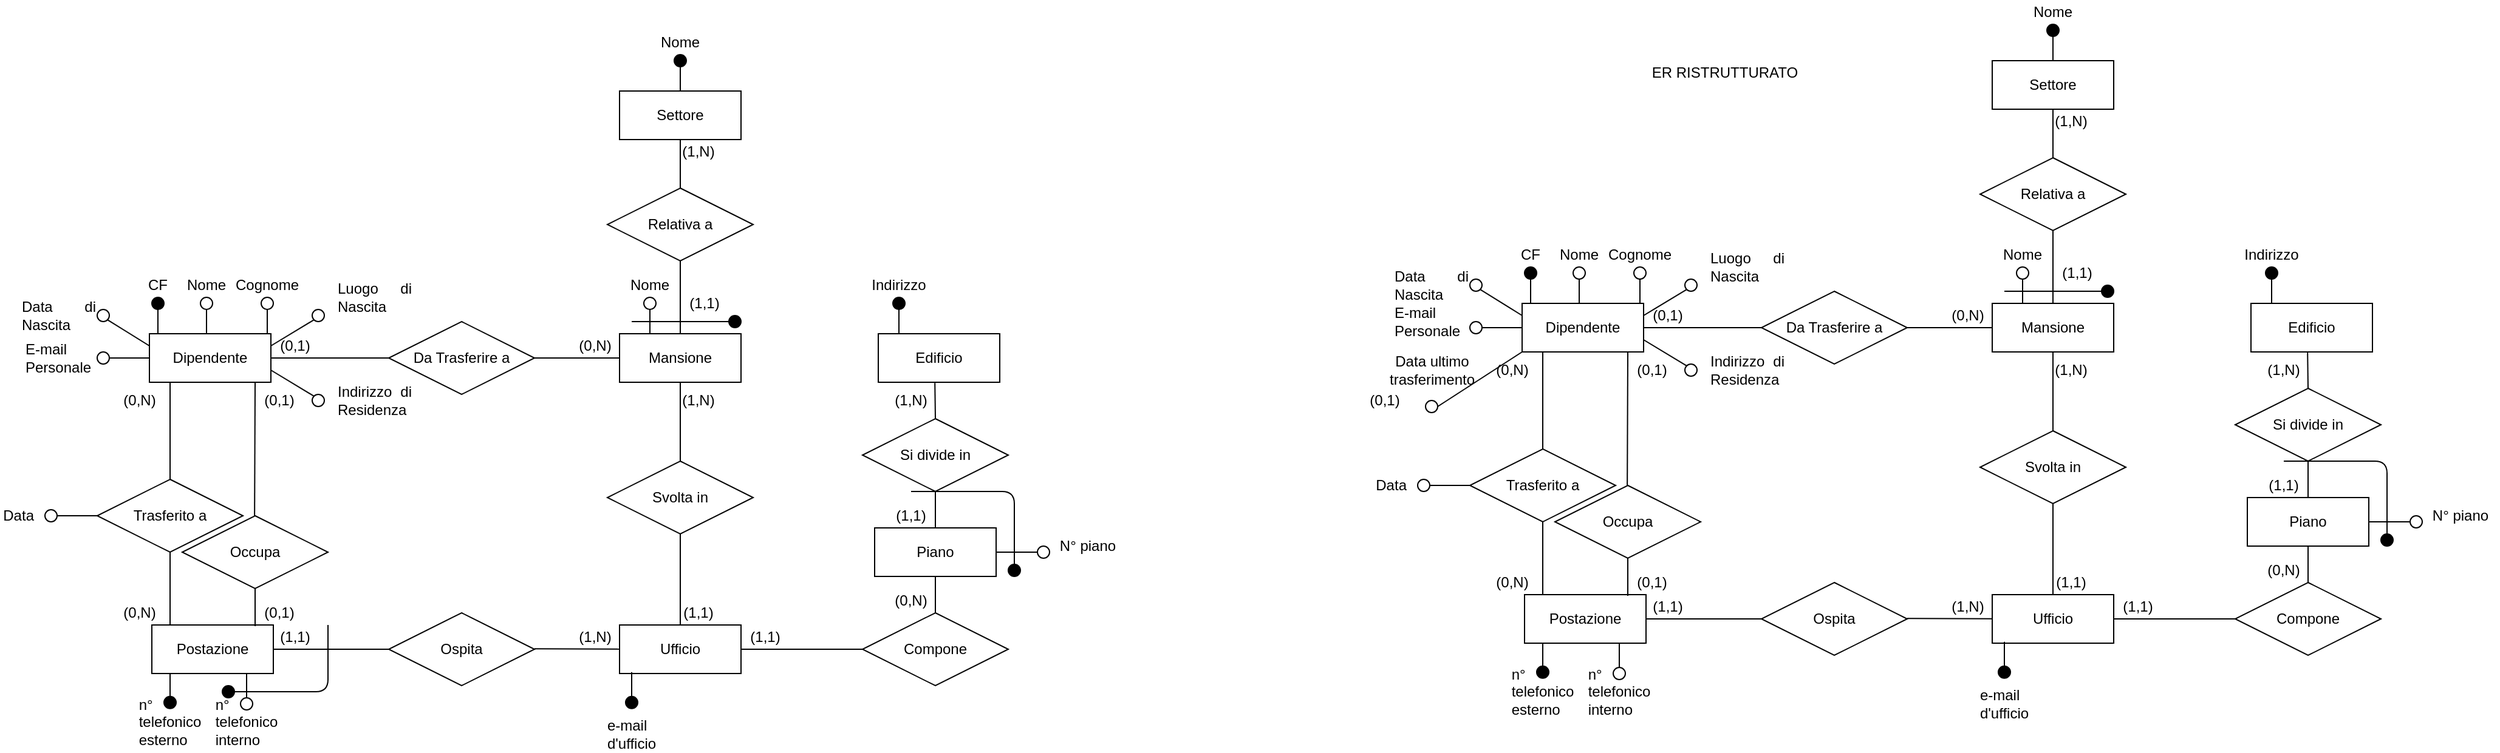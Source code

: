 <mxfile version="12.4.2" type="device" pages="1"><diagram id="H2HLlZwOEtIKmNLevdCi" name="Page-1"><mxGraphModel dx="1422" dy="851" grid="1" gridSize="10" guides="1" tooltips="1" connect="1" arrows="1" fold="1" page="1" pageScale="1" pageWidth="827" pageHeight="1169" math="0" shadow="0"><root><mxCell id="0"/><mxCell id="1" parent="0"/><mxCell id="3k5vM88fd0rZkR1TAz7x-1" value="Dipendente" style="whiteSpace=wrap;html=1;align=center;" parent="1" vertex="1"><mxGeometry x="363" y="390" width="100" height="40" as="geometry"/></mxCell><mxCell id="3k5vM88fd0rZkR1TAz7x-2" value="" style="ellipse;whiteSpace=wrap;html=1;aspect=fixed;fillColor=#000000;" parent="1" vertex="1"><mxGeometry x="365" y="360" width="10" height="10" as="geometry"/></mxCell><mxCell id="3k5vM88fd0rZkR1TAz7x-3" value="" style="endArrow=none;html=1;entryX=0.5;entryY=1;entryDx=0;entryDy=0;exitX=0.12;exitY=0;exitDx=0;exitDy=0;exitPerimeter=0;" parent="1" target="3k5vM88fd0rZkR1TAz7x-2" edge="1"><mxGeometry width="50" height="50" relative="1" as="geometry"><mxPoint x="370" y="390" as="sourcePoint"/><mxPoint x="405" y="450" as="targetPoint"/></mxGeometry></mxCell><mxCell id="3k5vM88fd0rZkR1TAz7x-4" value="CF" style="text;html=1;strokeColor=none;fillColor=none;align=center;verticalAlign=middle;whiteSpace=wrap;rounded=0;" parent="1" vertex="1"><mxGeometry x="350" y="340" width="40" height="20" as="geometry"/></mxCell><mxCell id="3k5vM88fd0rZkR1TAz7x-5" value="" style="ellipse;whiteSpace=wrap;html=1;aspect=fixed;" parent="1" vertex="1"><mxGeometry x="405" y="360" width="10" height="10" as="geometry"/></mxCell><mxCell id="3k5vM88fd0rZkR1TAz7x-6" value="" style="endArrow=none;html=1;entryX=0.5;entryY=1;entryDx=0;entryDy=0;exitX=0.12;exitY=0;exitDx=0;exitDy=0;exitPerimeter=0;" parent="1" target="3k5vM88fd0rZkR1TAz7x-5" edge="1"><mxGeometry width="50" height="50" relative="1" as="geometry"><mxPoint x="410" y="390" as="sourcePoint"/><mxPoint x="445" y="450" as="targetPoint"/></mxGeometry></mxCell><mxCell id="3k5vM88fd0rZkR1TAz7x-7" value="Nome" style="text;html=1;strokeColor=none;fillColor=none;align=center;verticalAlign=middle;whiteSpace=wrap;rounded=0;" parent="1" vertex="1"><mxGeometry x="390" y="340" width="40" height="20" as="geometry"/></mxCell><mxCell id="3k5vM88fd0rZkR1TAz7x-8" value="" style="ellipse;whiteSpace=wrap;html=1;aspect=fixed;" parent="1" vertex="1"><mxGeometry x="455" y="360" width="10" height="10" as="geometry"/></mxCell><mxCell id="3k5vM88fd0rZkR1TAz7x-9" value="" style="endArrow=none;html=1;entryX=0.5;entryY=1;entryDx=0;entryDy=0;exitX=0.12;exitY=0;exitDx=0;exitDy=0;exitPerimeter=0;" parent="1" target="3k5vM88fd0rZkR1TAz7x-8" edge="1"><mxGeometry width="50" height="50" relative="1" as="geometry"><mxPoint x="460" y="390" as="sourcePoint"/><mxPoint x="495" y="450" as="targetPoint"/></mxGeometry></mxCell><mxCell id="3k5vM88fd0rZkR1TAz7x-10" value="Cognome" style="text;html=1;strokeColor=none;fillColor=none;align=center;verticalAlign=middle;whiteSpace=wrap;rounded=0;" parent="1" vertex="1"><mxGeometry x="440" y="340" width="40" height="20" as="geometry"/></mxCell><mxCell id="3k5vM88fd0rZkR1TAz7x-11" value="" style="ellipse;whiteSpace=wrap;html=1;aspect=fixed;" parent="1" vertex="1"><mxGeometry x="497" y="370" width="10" height="10" as="geometry"/></mxCell><mxCell id="3k5vM88fd0rZkR1TAz7x-12" value="" style="endArrow=none;html=1;entryX=0;entryY=1;entryDx=0;entryDy=0;exitX=1;exitY=0.25;exitDx=0;exitDy=0;" parent="1" source="3k5vM88fd0rZkR1TAz7x-1" target="3k5vM88fd0rZkR1TAz7x-11" edge="1"><mxGeometry width="50" height="50" relative="1" as="geometry"><mxPoint x="465" y="410" as="sourcePoint"/><mxPoint x="537" y="460" as="targetPoint"/></mxGeometry></mxCell><mxCell id="3k5vM88fd0rZkR1TAz7x-13" value="&lt;div style=&quot;text-align: justify&quot;&gt;&lt;span&gt;Luogo di Nascita&lt;/span&gt;&lt;/div&gt;" style="text;html=1;strokeColor=none;fillColor=none;align=center;verticalAlign=middle;whiteSpace=wrap;rounded=0;" parent="1" vertex="1"><mxGeometry x="517" y="350" width="63" height="20" as="geometry"/></mxCell><mxCell id="3k5vM88fd0rZkR1TAz7x-17" value="&lt;div style=&quot;text-align: justify&quot;&gt;&lt;span&gt;Data di Nascita&lt;/span&gt;&lt;/div&gt;" style="text;html=1;strokeColor=none;fillColor=none;align=center;verticalAlign=middle;whiteSpace=wrap;rounded=0;" parent="1" vertex="1"><mxGeometry x="257" y="365" width="63" height="20" as="geometry"/></mxCell><mxCell id="3k5vM88fd0rZkR1TAz7x-20" value="" style="ellipse;whiteSpace=wrap;html=1;aspect=fixed;" parent="1" vertex="1"><mxGeometry x="497" y="440" width="10" height="10" as="geometry"/></mxCell><mxCell id="3k5vM88fd0rZkR1TAz7x-21" value="" style="endArrow=none;html=1;entryX=0;entryY=0;entryDx=0;entryDy=0;exitX=1;exitY=0.75;exitDx=0;exitDy=0;" parent="1" source="3k5vM88fd0rZkR1TAz7x-1" target="3k5vM88fd0rZkR1TAz7x-20" edge="1"><mxGeometry width="50" height="50" relative="1" as="geometry"><mxPoint x="537" y="490" as="sourcePoint"/><mxPoint x="572" y="550" as="targetPoint"/></mxGeometry></mxCell><mxCell id="3k5vM88fd0rZkR1TAz7x-22" value="&lt;div style=&quot;text-align: justify&quot;&gt;&lt;span&gt;Indirizzo di Residenza&lt;/span&gt;&lt;/div&gt;" style="text;html=1;strokeColor=none;fillColor=none;align=center;verticalAlign=middle;whiteSpace=wrap;rounded=0;" parent="1" vertex="1"><mxGeometry x="517" y="435" width="63" height="20" as="geometry"/></mxCell><mxCell id="3k5vM88fd0rZkR1TAz7x-33" value="" style="ellipse;whiteSpace=wrap;html=1;aspect=fixed;" parent="1" vertex="1"><mxGeometry x="320" y="405" width="10" height="10" as="geometry"/></mxCell><mxCell id="3k5vM88fd0rZkR1TAz7x-34" value="" style="endArrow=none;html=1;entryX=1;entryY=0.5;entryDx=0;entryDy=0;exitX=0;exitY=0.5;exitDx=0;exitDy=0;" parent="1" source="3k5vM88fd0rZkR1TAz7x-1" target="3k5vM88fd0rZkR1TAz7x-33" edge="1"><mxGeometry width="50" height="50" relative="1" as="geometry"><mxPoint x="300" y="430" as="sourcePoint"/><mxPoint x="335" y="490" as="targetPoint"/></mxGeometry></mxCell><mxCell id="3k5vM88fd0rZkR1TAz7x-35" value="&lt;div style=&quot;text-align: justify&quot;&gt;&lt;span&gt;E-mail Personale&lt;/span&gt;&lt;/div&gt;" style="text;html=1;strokeColor=none;fillColor=none;align=center;verticalAlign=middle;whiteSpace=wrap;rounded=0;" parent="1" vertex="1"><mxGeometry x="260" y="400" width="60" height="20" as="geometry"/></mxCell><mxCell id="3k5vM88fd0rZkR1TAz7x-36" value="" style="ellipse;whiteSpace=wrap;html=1;aspect=fixed;direction=west;" parent="1" vertex="1"><mxGeometry x="320" y="370" width="10" height="10" as="geometry"/></mxCell><mxCell id="0-LK8YmRTWnci_70utCh-23" value="Mansione" style="whiteSpace=wrap;html=1;align=center;" parent="1" vertex="1"><mxGeometry x="750" y="390.0" width="100" height="40" as="geometry"/></mxCell><mxCell id="9NkHL0FcafXhTXbEbw9g-3" value="Postazione" style="whiteSpace=wrap;html=1;align=center;" parent="1" vertex="1"><mxGeometry x="365" y="630" width="100" height="40" as="geometry"/></mxCell><mxCell id="9NkHL0FcafXhTXbEbw9g-4" value="Occupa" style="shape=rhombus;perimeter=rhombusPerimeter;whiteSpace=wrap;html=1;align=center;" parent="1" vertex="1"><mxGeometry x="390" y="540" width="120" height="60" as="geometry"/></mxCell><mxCell id="9NkHL0FcafXhTXbEbw9g-7" value="" style="endArrow=none;html=1;" parent="1" edge="1"><mxGeometry width="50" height="50" relative="1" as="geometry"><mxPoint x="449.571" y="540.214" as="sourcePoint"/><mxPoint x="450" y="430" as="targetPoint"/></mxGeometry></mxCell><mxCell id="9NkHL0FcafXhTXbEbw9g-8" value="" style="endArrow=none;html=1;entryX=0.5;entryY=1;entryDx=0;entryDy=0;" parent="1" target="9NkHL0FcafXhTXbEbw9g-4" edge="1"><mxGeometry width="50" height="50" relative="1" as="geometry"><mxPoint x="450" y="631" as="sourcePoint"/><mxPoint x="412.71" y="560" as="targetPoint"/></mxGeometry></mxCell><mxCell id="9NkHL0FcafXhTXbEbw9g-9" value="(0,1)" style="text;html=1;strokeColor=none;fillColor=none;align=center;verticalAlign=middle;whiteSpace=wrap;rounded=0;" parent="1" vertex="1"><mxGeometry x="450" y="435" width="40" height="20" as="geometry"/></mxCell><mxCell id="9NkHL0FcafXhTXbEbw9g-10" value="(0,1)" style="text;html=1;strokeColor=none;fillColor=none;align=center;verticalAlign=middle;whiteSpace=wrap;rounded=0;" parent="1" vertex="1"><mxGeometry x="450" y="610" width="40" height="20" as="geometry"/></mxCell><mxCell id="9NkHL0FcafXhTXbEbw9g-11" value="Trasferito a" style="shape=rhombus;perimeter=rhombusPerimeter;whiteSpace=wrap;html=1;align=center;" parent="1" vertex="1"><mxGeometry x="320" y="510" width="120" height="60" as="geometry"/></mxCell><mxCell id="9NkHL0FcafXhTXbEbw9g-12" value="" style="endArrow=none;html=1;entryX=0.5;entryY=0;entryDx=0;entryDy=0;" parent="1" target="9NkHL0FcafXhTXbEbw9g-11" edge="1"><mxGeometry width="50" height="50" relative="1" as="geometry"><mxPoint x="380" y="430" as="sourcePoint"/><mxPoint x="150" y="510" as="targetPoint"/></mxGeometry></mxCell><mxCell id="9NkHL0FcafXhTXbEbw9g-13" value="" style="endArrow=none;html=1;entryX=0.5;entryY=1;entryDx=0;entryDy=0;" parent="1" target="9NkHL0FcafXhTXbEbw9g-11" edge="1"><mxGeometry width="50" height="50" relative="1" as="geometry"><mxPoint x="380" y="630" as="sourcePoint"/><mxPoint x="320" y="590" as="targetPoint"/></mxGeometry></mxCell><mxCell id="9NkHL0FcafXhTXbEbw9g-14" value="" style="ellipse;whiteSpace=wrap;html=1;aspect=fixed;" parent="1" vertex="1"><mxGeometry x="277" y="535" width="10" height="10" as="geometry"/></mxCell><mxCell id="9NkHL0FcafXhTXbEbw9g-15" value="" style="endArrow=none;html=1;entryX=1;entryY=0.5;entryDx=0;entryDy=0;exitX=0;exitY=0.5;exitDx=0;exitDy=0;" parent="1" target="9NkHL0FcafXhTXbEbw9g-14" edge="1"><mxGeometry width="50" height="50" relative="1" as="geometry"><mxPoint x="320" y="540" as="sourcePoint"/><mxPoint x="292" y="620" as="targetPoint"/></mxGeometry></mxCell><mxCell id="9NkHL0FcafXhTXbEbw9g-16" value="&lt;div style=&quot;text-align: justify&quot;&gt;Data&lt;/div&gt;" style="text;html=1;strokeColor=none;fillColor=none;align=right;verticalAlign=middle;whiteSpace=wrap;rounded=0;" parent="1" vertex="1"><mxGeometry x="240" y="530" width="30" height="20" as="geometry"/></mxCell><mxCell id="9NkHL0FcafXhTXbEbw9g-18" value="" style="endArrow=none;html=1;exitX=0.5;exitY=0;exitDx=0;exitDy=0;" parent="1" edge="1"><mxGeometry width="50" height="50" relative="1" as="geometry"><mxPoint x="380" y="690" as="sourcePoint"/><mxPoint x="380" y="670" as="targetPoint"/></mxGeometry></mxCell><mxCell id="9NkHL0FcafXhTXbEbw9g-19" value="&lt;div style=&quot;text-align: justify&quot;&gt;&lt;span&gt;n° telefonico esterno&lt;/span&gt;&lt;/div&gt;" style="text;html=1;strokeColor=none;fillColor=none;align=center;verticalAlign=middle;whiteSpace=wrap;rounded=0;" parent="1" vertex="1"><mxGeometry x="360" y="700" width="40" height="20" as="geometry"/></mxCell><mxCell id="9NkHL0FcafXhTXbEbw9g-23" value="" style="ellipse;whiteSpace=wrap;html=1;aspect=fixed;" parent="1" vertex="1"><mxGeometry x="438" y="690" width="10" height="10" as="geometry"/></mxCell><mxCell id="9NkHL0FcafXhTXbEbw9g-24" value="" style="endArrow=none;html=1;exitX=0.5;exitY=0;exitDx=0;exitDy=0;" parent="1" source="9NkHL0FcafXhTXbEbw9g-23" edge="1"><mxGeometry width="50" height="50" relative="1" as="geometry"><mxPoint x="433" y="690" as="sourcePoint"/><mxPoint x="443" y="670" as="targetPoint"/></mxGeometry></mxCell><mxCell id="9NkHL0FcafXhTXbEbw9g-25" value="&lt;div style=&quot;text-align: justify&quot;&gt;&lt;span&gt;n° telefonico interno&lt;/span&gt;&lt;/div&gt;" style="text;html=1;strokeColor=none;fillColor=none;align=center;verticalAlign=middle;whiteSpace=wrap;rounded=0;" parent="1" vertex="1"><mxGeometry x="423" y="700" width="40" height="20" as="geometry"/></mxCell><mxCell id="9NkHL0FcafXhTXbEbw9g-26" value="(0,N)" style="text;html=1;strokeColor=none;fillColor=none;align=center;verticalAlign=middle;whiteSpace=wrap;rounded=0;" parent="1" vertex="1"><mxGeometry x="335" y="435" width="40" height="20" as="geometry"/></mxCell><mxCell id="9NkHL0FcafXhTXbEbw9g-27" value="(0,N)" style="text;html=1;strokeColor=none;fillColor=none;align=center;verticalAlign=middle;whiteSpace=wrap;rounded=0;" parent="1" vertex="1"><mxGeometry x="335" y="610" width="40" height="20" as="geometry"/></mxCell><mxCell id="9NkHL0FcafXhTXbEbw9g-28" value="" style="ellipse;whiteSpace=wrap;html=1;aspect=fixed;fillColor=#000000;" parent="1" vertex="1"><mxGeometry x="375" y="688.89" width="10" height="10" as="geometry"/></mxCell><mxCell id="9NkHL0FcafXhTXbEbw9g-29" value="Ufficio" style="whiteSpace=wrap;html=1;align=center;" parent="1" vertex="1"><mxGeometry x="750" y="630" width="100" height="40" as="geometry"/></mxCell><mxCell id="9NkHL0FcafXhTXbEbw9g-30" value="Ospita" style="shape=rhombus;perimeter=rhombusPerimeter;whiteSpace=wrap;html=1;align=center;" parent="1" vertex="1"><mxGeometry x="560" y="620" width="120" height="60" as="geometry"/></mxCell><mxCell id="9NkHL0FcafXhTXbEbw9g-31" value="" style="endArrow=none;html=1;exitX=1;exitY=0.5;exitDx=0;exitDy=0;entryX=0;entryY=0.5;entryDx=0;entryDy=0;" parent="1" source="9NkHL0FcafXhTXbEbw9g-3" target="9NkHL0FcafXhTXbEbw9g-30" edge="1"><mxGeometry width="50" height="50" relative="1" as="geometry"><mxPoint x="530" y="760" as="sourcePoint"/><mxPoint x="580" y="710" as="targetPoint"/></mxGeometry></mxCell><mxCell id="9NkHL0FcafXhTXbEbw9g-32" value="" style="endArrow=none;html=1;exitX=1;exitY=0.5;exitDx=0;exitDy=0;" parent="1" target="9NkHL0FcafXhTXbEbw9g-29" edge="1"><mxGeometry width="50" height="50" relative="1" as="geometry"><mxPoint x="680" y="649.58" as="sourcePoint"/><mxPoint x="775" y="649.58" as="targetPoint"/></mxGeometry></mxCell><mxCell id="9NkHL0FcafXhTXbEbw9g-33" value="(1,1)" style="text;html=1;strokeColor=none;fillColor=none;align=center;verticalAlign=middle;whiteSpace=wrap;rounded=0;" parent="1" vertex="1"><mxGeometry x="463" y="630" width="40" height="20" as="geometry"/></mxCell><mxCell id="9NkHL0FcafXhTXbEbw9g-34" value="(1,N)" style="text;html=1;strokeColor=none;fillColor=none;align=center;verticalAlign=middle;whiteSpace=wrap;rounded=0;" parent="1" vertex="1"><mxGeometry x="710" y="630" width="40" height="20" as="geometry"/></mxCell><mxCell id="9NkHL0FcafXhTXbEbw9g-39" value="" style="endArrow=none;html=1;exitX=0.5;exitY=0;exitDx=0;exitDy=0;" parent="1" edge="1"><mxGeometry width="50" height="50" relative="1" as="geometry"><mxPoint x="760" y="688.89" as="sourcePoint"/><mxPoint x="760" y="668.89" as="targetPoint"/></mxGeometry></mxCell><mxCell id="9NkHL0FcafXhTXbEbw9g-40" value="&lt;div style=&quot;text-align: justify&quot;&gt;&lt;span&gt;e-mail d'ufficio&lt;/span&gt;&lt;/div&gt;" style="text;html=1;strokeColor=none;fillColor=none;align=center;verticalAlign=middle;whiteSpace=wrap;rounded=0;" parent="1" vertex="1"><mxGeometry x="740" y="710" width="40" height="20" as="geometry"/></mxCell><mxCell id="9NkHL0FcafXhTXbEbw9g-44" value="Compone" style="shape=rhombus;perimeter=rhombusPerimeter;whiteSpace=wrap;html=1;align=center;" parent="1" vertex="1"><mxGeometry x="950" y="620" width="120" height="60" as="geometry"/></mxCell><mxCell id="9NkHL0FcafXhTXbEbw9g-45" value="" style="endArrow=none;html=1;" parent="1" source="9NkHL0FcafXhTXbEbw9g-29" target="9NkHL0FcafXhTXbEbw9g-44" edge="1"><mxGeometry width="50" height="50" relative="1" as="geometry"><mxPoint x="880" y="649.17" as="sourcePoint"/><mxPoint x="950" y="649" as="targetPoint"/></mxGeometry></mxCell><mxCell id="9NkHL0FcafXhTXbEbw9g-47" value="Piano" style="whiteSpace=wrap;html=1;align=center;" parent="1" vertex="1"><mxGeometry x="960" y="550" width="100" height="40" as="geometry"/></mxCell><mxCell id="9NkHL0FcafXhTXbEbw9g-48" value="" style="endArrow=none;html=1;" parent="1" source="9NkHL0FcafXhTXbEbw9g-49" edge="1"><mxGeometry width="50" height="50" relative="1" as="geometry"><mxPoint x="430" y="680" as="sourcePoint"/><mxPoint x="510" y="630" as="targetPoint"/><Array as="points"><mxPoint x="510" y="685"/></Array></mxGeometry></mxCell><mxCell id="9NkHL0FcafXhTXbEbw9g-49" value="" style="ellipse;whiteSpace=wrap;html=1;aspect=fixed;fillColor=#000000;" parent="1" vertex="1"><mxGeometry x="423" y="680" width="10" height="10" as="geometry"/></mxCell><mxCell id="9NkHL0FcafXhTXbEbw9g-50" value="" style="endArrow=none;html=1;" parent="1" target="9NkHL0FcafXhTXbEbw9g-49" edge="1"><mxGeometry width="50" height="50" relative="1" as="geometry"><mxPoint x="430" y="680" as="sourcePoint"/><mxPoint x="510" y="630" as="targetPoint"/><Array as="points"/></mxGeometry></mxCell><mxCell id="9NkHL0FcafXhTXbEbw9g-53" value="" style="endArrow=none;html=1;exitX=0.5;exitY=0;exitDx=0;exitDy=0;entryX=0.5;entryY=1;entryDx=0;entryDy=0;" parent="1" source="9NkHL0FcafXhTXbEbw9g-44" target="9NkHL0FcafXhTXbEbw9g-47" edge="1"><mxGeometry width="50" height="50" relative="1" as="geometry"><mxPoint x="880" y="610" as="sourcePoint"/><mxPoint x="930" y="560" as="targetPoint"/></mxGeometry></mxCell><mxCell id="9NkHL0FcafXhTXbEbw9g-54" value="&lt;div style=&quot;text-align: justify&quot;&gt;&lt;span&gt;N° piano&lt;/span&gt;&lt;/div&gt;" style="text;html=1;strokeColor=none;fillColor=none;align=center;verticalAlign=middle;whiteSpace=wrap;rounded=0;" parent="1" vertex="1"><mxGeometry x="1104" y="555" width="63" height="20" as="geometry"/></mxCell><mxCell id="9NkHL0FcafXhTXbEbw9g-55" value="" style="ellipse;whiteSpace=wrap;html=1;aspect=fixed;" parent="1" vertex="1"><mxGeometry x="1094" y="565" width="10" height="10" as="geometry"/></mxCell><mxCell id="9NkHL0FcafXhTXbEbw9g-56" value="" style="endArrow=none;html=1;" parent="1" source="9NkHL0FcafXhTXbEbw9g-47" target="9NkHL0FcafXhTXbEbw9g-55" edge="1"><mxGeometry width="50" height="50" relative="1" as="geometry"><mxPoint x="1060" y="575" as="sourcePoint"/><mxPoint x="1127" y="575" as="targetPoint"/></mxGeometry></mxCell><mxCell id="9NkHL0FcafXhTXbEbw9g-57" value="(1,1)" style="text;html=1;strokeColor=none;fillColor=none;align=center;verticalAlign=middle;whiteSpace=wrap;rounded=0;" parent="1" vertex="1"><mxGeometry x="850" y="630" width="40" height="20" as="geometry"/></mxCell><mxCell id="9NkHL0FcafXhTXbEbw9g-58" value="(0,N)" style="text;html=1;strokeColor=none;fillColor=none;align=center;verticalAlign=middle;whiteSpace=wrap;rounded=0;" parent="1" vertex="1"><mxGeometry x="970" y="600" width="40" height="20" as="geometry"/></mxCell><mxCell id="9NkHL0FcafXhTXbEbw9g-59" value="Si divide in" style="shape=rhombus;perimeter=rhombusPerimeter;whiteSpace=wrap;html=1;align=center;" parent="1" vertex="1"><mxGeometry x="950" y="460" width="120" height="60" as="geometry"/></mxCell><mxCell id="9NkHL0FcafXhTXbEbw9g-60" value="Edificio" style="whiteSpace=wrap;html=1;align=center;" parent="1" vertex="1"><mxGeometry x="963" y="390" width="100" height="40" as="geometry"/></mxCell><mxCell id="9NkHL0FcafXhTXbEbw9g-61" value="" style="endArrow=none;html=1;entryX=0.466;entryY=1.014;entryDx=0;entryDy=0;entryPerimeter=0;exitX=0.5;exitY=0;exitDx=0;exitDy=0;" parent="1" source="9NkHL0FcafXhTXbEbw9g-59" target="9NkHL0FcafXhTXbEbw9g-60" edge="1"><mxGeometry width="50" height="50" relative="1" as="geometry"><mxPoint x="830" y="490" as="sourcePoint"/><mxPoint x="880" y="440" as="targetPoint"/></mxGeometry></mxCell><mxCell id="9NkHL0FcafXhTXbEbw9g-62" value="" style="endArrow=none;html=1;entryX=0.5;entryY=1;entryDx=0;entryDy=0;exitX=0.5;exitY=0;exitDx=0;exitDy=0;" parent="1" source="9NkHL0FcafXhTXbEbw9g-47" target="9NkHL0FcafXhTXbEbw9g-59" edge="1"><mxGeometry width="50" height="50" relative="1" as="geometry"><mxPoint x="900" y="550" as="sourcePoint"/><mxPoint x="950" y="500" as="targetPoint"/></mxGeometry></mxCell><mxCell id="9NkHL0FcafXhTXbEbw9g-64" value="" style="ellipse;whiteSpace=wrap;html=1;aspect=fixed;fillColor=#000000;" parent="1" vertex="1"><mxGeometry x="975" y="360" width="10" height="10" as="geometry"/></mxCell><mxCell id="9NkHL0FcafXhTXbEbw9g-65" value="" style="endArrow=none;html=1;entryX=0.5;entryY=1;entryDx=0;entryDy=0;exitX=0.12;exitY=0;exitDx=0;exitDy=0;exitPerimeter=0;" parent="1" target="9NkHL0FcafXhTXbEbw9g-64" edge="1"><mxGeometry width="50" height="50" relative="1" as="geometry"><mxPoint x="980" y="390" as="sourcePoint"/><mxPoint x="1015" y="450" as="targetPoint"/></mxGeometry></mxCell><mxCell id="9NkHL0FcafXhTXbEbw9g-66" value="Indirizzo" style="text;html=1;strokeColor=none;fillColor=none;align=center;verticalAlign=middle;whiteSpace=wrap;rounded=0;" parent="1" vertex="1"><mxGeometry x="960" y="340" width="40" height="20" as="geometry"/></mxCell><mxCell id="9NkHL0FcafXhTXbEbw9g-73" value="" style="ellipse;whiteSpace=wrap;html=1;aspect=fixed;fillColor=#000000;" parent="1" vertex="1"><mxGeometry x="1070" y="580" width="10" height="10" as="geometry"/></mxCell><mxCell id="9NkHL0FcafXhTXbEbw9g-74" value="(1,1)" style="text;html=1;strokeColor=none;fillColor=none;align=center;verticalAlign=middle;whiteSpace=wrap;rounded=0;" parent="1" vertex="1"><mxGeometry x="970" y="530" width="40" height="20" as="geometry"/></mxCell><mxCell id="XLLHPFjAevq2n8ZGN_uE-2" value="" style="endArrow=none;html=1;exitX=0.5;exitY=0;exitDx=0;exitDy=0;" parent="1" source="9NkHL0FcafXhTXbEbw9g-73" edge="1"><mxGeometry width="50" height="50" relative="1" as="geometry"><mxPoint x="1070" y="580" as="sourcePoint"/><mxPoint x="990" y="520" as="targetPoint"/><Array as="points"><mxPoint x="1075" y="520"/></Array></mxGeometry></mxCell><mxCell id="XLLHPFjAevq2n8ZGN_uE-3" value="(1,N)" style="text;html=1;strokeColor=none;fillColor=none;align=center;verticalAlign=middle;whiteSpace=wrap;rounded=0;" parent="1" vertex="1"><mxGeometry x="970" y="435" width="40" height="20" as="geometry"/></mxCell><mxCell id="XLLHPFjAevq2n8ZGN_uE-7" value="" style="endArrow=none;html=1;exitX=0;exitY=0;exitDx=0;exitDy=0;" parent="1" source="3k5vM88fd0rZkR1TAz7x-36" edge="1"><mxGeometry width="50" height="50" relative="1" as="geometry"><mxPoint x="300" y="290" as="sourcePoint"/><mxPoint x="363" y="400" as="targetPoint"/></mxGeometry></mxCell><mxCell id="XLLHPFjAevq2n8ZGN_uE-8" value="Svolta in" style="shape=rhombus;perimeter=rhombusPerimeter;whiteSpace=wrap;html=1;align=center;" parent="1" vertex="1"><mxGeometry x="740" y="495" width="120" height="60" as="geometry"/></mxCell><mxCell id="XLLHPFjAevq2n8ZGN_uE-9" value="" style="endArrow=none;html=1;entryX=0.5;entryY=1;entryDx=0;entryDy=0;" parent="1" source="9NkHL0FcafXhTXbEbw9g-29" target="XLLHPFjAevq2n8ZGN_uE-8" edge="1"><mxGeometry width="50" height="50" relative="1" as="geometry"><mxPoint x="650" y="560" as="sourcePoint"/><mxPoint x="700" y="510" as="targetPoint"/></mxGeometry></mxCell><mxCell id="XLLHPFjAevq2n8ZGN_uE-10" value="" style="endArrow=none;html=1;entryX=0.5;entryY=0;entryDx=0;entryDy=0;" parent="1" source="0-LK8YmRTWnci_70utCh-23" target="XLLHPFjAevq2n8ZGN_uE-8" edge="1"><mxGeometry width="50" height="50" relative="1" as="geometry"><mxPoint x="650" y="510" as="sourcePoint"/><mxPoint x="700" y="460" as="targetPoint"/></mxGeometry></mxCell><mxCell id="XLLHPFjAevq2n8ZGN_uE-11" value="Da Trasferire a" style="shape=rhombus;perimeter=rhombusPerimeter;whiteSpace=wrap;html=1;align=center;" parent="1" vertex="1"><mxGeometry x="560" y="380" width="120" height="60" as="geometry"/></mxCell><mxCell id="XLLHPFjAevq2n8ZGN_uE-12" value="" style="endArrow=none;html=1;exitX=1;exitY=0.5;exitDx=0;exitDy=0;" parent="1" source="XLLHPFjAevq2n8ZGN_uE-11" target="0-LK8YmRTWnci_70utCh-23" edge="1"><mxGeometry width="50" height="50" relative="1" as="geometry"><mxPoint x="680" y="420" as="sourcePoint"/><mxPoint x="740" y="400" as="targetPoint"/></mxGeometry></mxCell><mxCell id="XLLHPFjAevq2n8ZGN_uE-13" value="" style="endArrow=none;html=1;exitX=1;exitY=0.5;exitDx=0;exitDy=0;entryX=0;entryY=0.5;entryDx=0;entryDy=0;" parent="1" source="3k5vM88fd0rZkR1TAz7x-1" target="XLLHPFjAevq2n8ZGN_uE-11" edge="1"><mxGeometry width="50" height="50" relative="1" as="geometry"><mxPoint x="510" y="440" as="sourcePoint"/><mxPoint x="560" y="390" as="targetPoint"/></mxGeometry></mxCell><mxCell id="XLLHPFjAevq2n8ZGN_uE-14" value="(1,1)" style="text;html=1;strokeColor=none;fillColor=none;align=center;verticalAlign=middle;whiteSpace=wrap;rounded=0;" parent="1" vertex="1"><mxGeometry x="795" y="610" width="40" height="20" as="geometry"/></mxCell><mxCell id="XLLHPFjAevq2n8ZGN_uE-15" value="(1,N)" style="text;html=1;strokeColor=none;fillColor=none;align=center;verticalAlign=middle;whiteSpace=wrap;rounded=0;" parent="1" vertex="1"><mxGeometry x="795" y="435" width="40" height="20" as="geometry"/></mxCell><mxCell id="XLLHPFjAevq2n8ZGN_uE-16" value="(0,1)" style="text;html=1;strokeColor=none;fillColor=none;align=center;verticalAlign=middle;whiteSpace=wrap;rounded=0;" parent="1" vertex="1"><mxGeometry x="463" y="390" width="40" height="20" as="geometry"/></mxCell><mxCell id="XLLHPFjAevq2n8ZGN_uE-17" value="(0,N)" style="text;html=1;strokeColor=none;fillColor=none;align=center;verticalAlign=middle;whiteSpace=wrap;rounded=0;" parent="1" vertex="1"><mxGeometry x="710" y="390" width="40" height="20" as="geometry"/></mxCell><mxCell id="XLLHPFjAevq2n8ZGN_uE-26" value="" style="ellipse;whiteSpace=wrap;html=1;aspect=fixed;" parent="1" vertex="1"><mxGeometry x="770" y="360" width="10" height="10" as="geometry"/></mxCell><mxCell id="XLLHPFjAevq2n8ZGN_uE-27" value="" style="endArrow=none;html=1;entryX=0.5;entryY=1;entryDx=0;entryDy=0;exitX=0.12;exitY=0;exitDx=0;exitDy=0;exitPerimeter=0;" parent="1" target="XLLHPFjAevq2n8ZGN_uE-26" edge="1"><mxGeometry width="50" height="50" relative="1" as="geometry"><mxPoint x="775" y="390.0" as="sourcePoint"/><mxPoint x="810" y="450" as="targetPoint"/></mxGeometry></mxCell><mxCell id="XLLHPFjAevq2n8ZGN_uE-28" value="Nome" style="text;html=1;strokeColor=none;fillColor=none;align=center;verticalAlign=middle;whiteSpace=wrap;rounded=0;" parent="1" vertex="1"><mxGeometry x="755" y="340" width="40" height="20" as="geometry"/></mxCell><mxCell id="XLLHPFjAevq2n8ZGN_uE-32" value="" style="ellipse;whiteSpace=wrap;html=1;aspect=fixed;fillColor=#000000;" parent="1" vertex="1"><mxGeometry x="840" y="375" width="10" height="10" as="geometry"/></mxCell><mxCell id="XLLHPFjAevq2n8ZGN_uE-33" value="" style="endArrow=none;html=1;entryX=0;entryY=0.5;entryDx=0;entryDy=0;" parent="1" target="XLLHPFjAevq2n8ZGN_uE-32" edge="1"><mxGeometry width="50" height="50" relative="1" as="geometry"><mxPoint x="760" y="380" as="sourcePoint"/><mxPoint x="730" y="330" as="targetPoint"/></mxGeometry></mxCell><mxCell id="XLLHPFjAevq2n8ZGN_uE-34" value="" style="ellipse;whiteSpace=wrap;html=1;aspect=fixed;fillColor=#000000;" parent="1" vertex="1"><mxGeometry x="755" y="688.89" width="10" height="10" as="geometry"/></mxCell><mxCell id="XLLHPFjAevq2n8ZGN_uE-35" value="Relativa a" style="shape=rhombus;perimeter=rhombusPerimeter;whiteSpace=wrap;html=1;align=center;" parent="1" vertex="1"><mxGeometry x="740" y="270" width="120" height="60" as="geometry"/></mxCell><mxCell id="XLLHPFjAevq2n8ZGN_uE-36" value="Settore" style="whiteSpace=wrap;html=1;align=center;" parent="1" vertex="1"><mxGeometry x="750" y="190.0" width="100" height="40" as="geometry"/></mxCell><mxCell id="XLLHPFjAevq2n8ZGN_uE-37" value="" style="ellipse;whiteSpace=wrap;html=1;aspect=fixed;fillColor=#000000;" parent="1" vertex="1"><mxGeometry x="795" y="160" width="10" height="10" as="geometry"/></mxCell><mxCell id="XLLHPFjAevq2n8ZGN_uE-38" value="" style="endArrow=none;html=1;entryX=0.5;entryY=1;entryDx=0;entryDy=0;exitX=0.12;exitY=0;exitDx=0;exitDy=0;exitPerimeter=0;" parent="1" target="XLLHPFjAevq2n8ZGN_uE-37" edge="1"><mxGeometry width="50" height="50" relative="1" as="geometry"><mxPoint x="800" y="190.0" as="sourcePoint"/><mxPoint x="835" y="250" as="targetPoint"/></mxGeometry></mxCell><mxCell id="XLLHPFjAevq2n8ZGN_uE-39" value="Nome" style="text;html=1;strokeColor=none;fillColor=none;align=center;verticalAlign=middle;whiteSpace=wrap;rounded=0;" parent="1" vertex="1"><mxGeometry x="780" y="140" width="40" height="20" as="geometry"/></mxCell><mxCell id="XLLHPFjAevq2n8ZGN_uE-40" value="" style="endArrow=none;html=1;entryX=0.5;entryY=0;entryDx=0;entryDy=0;exitX=0.5;exitY=1;exitDx=0;exitDy=0;" parent="1" source="XLLHPFjAevq2n8ZGN_uE-35" target="0-LK8YmRTWnci_70utCh-23" edge="1"><mxGeometry width="50" height="50" relative="1" as="geometry"><mxPoint x="660" y="350" as="sourcePoint"/><mxPoint x="710" y="300" as="targetPoint"/></mxGeometry></mxCell><mxCell id="XLLHPFjAevq2n8ZGN_uE-41" value="" style="endArrow=none;html=1;entryX=0.5;entryY=0;entryDx=0;entryDy=0;exitX=0.5;exitY=1;exitDx=0;exitDy=0;" parent="1" source="XLLHPFjAevq2n8ZGN_uE-36" target="XLLHPFjAevq2n8ZGN_uE-35" edge="1"><mxGeometry width="50" height="50" relative="1" as="geometry"><mxPoint x="590" y="260" as="sourcePoint"/><mxPoint x="640" y="210" as="targetPoint"/></mxGeometry></mxCell><mxCell id="XLLHPFjAevq2n8ZGN_uE-42" value="(1,1)" style="text;html=1;strokeColor=none;fillColor=none;align=center;verticalAlign=middle;whiteSpace=wrap;rounded=0;" parent="1" vertex="1"><mxGeometry x="800" y="355" width="40" height="20" as="geometry"/></mxCell><mxCell id="XLLHPFjAevq2n8ZGN_uE-43" value="(1,N)" style="text;html=1;strokeColor=none;fillColor=none;align=center;verticalAlign=middle;whiteSpace=wrap;rounded=0;" parent="1" vertex="1"><mxGeometry x="795" y="230" width="40" height="20" as="geometry"/></mxCell><mxCell id="k8Fi7VFfkX-63erJ3FDF-1" value="Dipendente" style="whiteSpace=wrap;html=1;align=center;" vertex="1" parent="1"><mxGeometry x="1493" y="365" width="100" height="40" as="geometry"/></mxCell><mxCell id="k8Fi7VFfkX-63erJ3FDF-2" value="" style="ellipse;whiteSpace=wrap;html=1;aspect=fixed;fillColor=#000000;" vertex="1" parent="1"><mxGeometry x="1495" y="335" width="10" height="10" as="geometry"/></mxCell><mxCell id="k8Fi7VFfkX-63erJ3FDF-3" value="" style="endArrow=none;html=1;entryX=0.5;entryY=1;entryDx=0;entryDy=0;exitX=0.12;exitY=0;exitDx=0;exitDy=0;exitPerimeter=0;" edge="1" parent="1" target="k8Fi7VFfkX-63erJ3FDF-2"><mxGeometry width="50" height="50" relative="1" as="geometry"><mxPoint x="1500" y="365" as="sourcePoint"/><mxPoint x="1535" y="425" as="targetPoint"/></mxGeometry></mxCell><mxCell id="k8Fi7VFfkX-63erJ3FDF-4" value="CF" style="text;html=1;strokeColor=none;fillColor=none;align=center;verticalAlign=middle;whiteSpace=wrap;rounded=0;" vertex="1" parent="1"><mxGeometry x="1480" y="315" width="40" height="20" as="geometry"/></mxCell><mxCell id="k8Fi7VFfkX-63erJ3FDF-5" value="" style="ellipse;whiteSpace=wrap;html=1;aspect=fixed;" vertex="1" parent="1"><mxGeometry x="1535" y="335" width="10" height="10" as="geometry"/></mxCell><mxCell id="k8Fi7VFfkX-63erJ3FDF-6" value="" style="endArrow=none;html=1;entryX=0.5;entryY=1;entryDx=0;entryDy=0;exitX=0.12;exitY=0;exitDx=0;exitDy=0;exitPerimeter=0;" edge="1" parent="1" target="k8Fi7VFfkX-63erJ3FDF-5"><mxGeometry width="50" height="50" relative="1" as="geometry"><mxPoint x="1540" y="365" as="sourcePoint"/><mxPoint x="1575" y="425" as="targetPoint"/></mxGeometry></mxCell><mxCell id="k8Fi7VFfkX-63erJ3FDF-7" value="Nome" style="text;html=1;strokeColor=none;fillColor=none;align=center;verticalAlign=middle;whiteSpace=wrap;rounded=0;" vertex="1" parent="1"><mxGeometry x="1520" y="315" width="40" height="20" as="geometry"/></mxCell><mxCell id="k8Fi7VFfkX-63erJ3FDF-8" value="" style="ellipse;whiteSpace=wrap;html=1;aspect=fixed;" vertex="1" parent="1"><mxGeometry x="1585" y="335" width="10" height="10" as="geometry"/></mxCell><mxCell id="k8Fi7VFfkX-63erJ3FDF-9" value="" style="endArrow=none;html=1;entryX=0.5;entryY=1;entryDx=0;entryDy=0;exitX=0.12;exitY=0;exitDx=0;exitDy=0;exitPerimeter=0;" edge="1" parent="1" target="k8Fi7VFfkX-63erJ3FDF-8"><mxGeometry width="50" height="50" relative="1" as="geometry"><mxPoint x="1590" y="365" as="sourcePoint"/><mxPoint x="1625" y="425" as="targetPoint"/></mxGeometry></mxCell><mxCell id="k8Fi7VFfkX-63erJ3FDF-10" value="Cognome" style="text;html=1;strokeColor=none;fillColor=none;align=center;verticalAlign=middle;whiteSpace=wrap;rounded=0;" vertex="1" parent="1"><mxGeometry x="1570" y="315" width="40" height="20" as="geometry"/></mxCell><mxCell id="k8Fi7VFfkX-63erJ3FDF-11" value="" style="ellipse;whiteSpace=wrap;html=1;aspect=fixed;" vertex="1" parent="1"><mxGeometry x="1627" y="345" width="10" height="10" as="geometry"/></mxCell><mxCell id="k8Fi7VFfkX-63erJ3FDF-12" value="" style="endArrow=none;html=1;entryX=0;entryY=1;entryDx=0;entryDy=0;exitX=1;exitY=0.25;exitDx=0;exitDy=0;" edge="1" parent="1" source="k8Fi7VFfkX-63erJ3FDF-1" target="k8Fi7VFfkX-63erJ3FDF-11"><mxGeometry width="50" height="50" relative="1" as="geometry"><mxPoint x="1595" y="385" as="sourcePoint"/><mxPoint x="1667" y="435" as="targetPoint"/></mxGeometry></mxCell><mxCell id="k8Fi7VFfkX-63erJ3FDF-13" value="&lt;div style=&quot;text-align: justify&quot;&gt;&lt;span&gt;Luogo di Nascita&lt;/span&gt;&lt;/div&gt;" style="text;html=1;strokeColor=none;fillColor=none;align=center;verticalAlign=middle;whiteSpace=wrap;rounded=0;" vertex="1" parent="1"><mxGeometry x="1647" y="325" width="63" height="20" as="geometry"/></mxCell><mxCell id="k8Fi7VFfkX-63erJ3FDF-14" value="&lt;div style=&quot;text-align: justify&quot;&gt;&lt;span&gt;Data di Nascita&lt;/span&gt;&lt;/div&gt;" style="text;html=1;strokeColor=none;fillColor=none;align=center;verticalAlign=middle;whiteSpace=wrap;rounded=0;" vertex="1" parent="1"><mxGeometry x="1387" y="340" width="63" height="20" as="geometry"/></mxCell><mxCell id="k8Fi7VFfkX-63erJ3FDF-15" value="" style="ellipse;whiteSpace=wrap;html=1;aspect=fixed;" vertex="1" parent="1"><mxGeometry x="1627" y="415" width="10" height="10" as="geometry"/></mxCell><mxCell id="k8Fi7VFfkX-63erJ3FDF-16" value="" style="endArrow=none;html=1;entryX=0;entryY=0;entryDx=0;entryDy=0;exitX=1;exitY=0.75;exitDx=0;exitDy=0;" edge="1" parent="1" source="k8Fi7VFfkX-63erJ3FDF-1" target="k8Fi7VFfkX-63erJ3FDF-15"><mxGeometry width="50" height="50" relative="1" as="geometry"><mxPoint x="1667" y="465" as="sourcePoint"/><mxPoint x="1702" y="525" as="targetPoint"/></mxGeometry></mxCell><mxCell id="k8Fi7VFfkX-63erJ3FDF-17" value="&lt;div style=&quot;text-align: justify&quot;&gt;&lt;span&gt;Indirizzo di Residenza&lt;/span&gt;&lt;/div&gt;" style="text;html=1;strokeColor=none;fillColor=none;align=center;verticalAlign=middle;whiteSpace=wrap;rounded=0;" vertex="1" parent="1"><mxGeometry x="1647" y="410" width="63" height="20" as="geometry"/></mxCell><mxCell id="k8Fi7VFfkX-63erJ3FDF-18" value="" style="ellipse;whiteSpace=wrap;html=1;aspect=fixed;" vertex="1" parent="1"><mxGeometry x="1450" y="380" width="10" height="10" as="geometry"/></mxCell><mxCell id="k8Fi7VFfkX-63erJ3FDF-19" value="" style="endArrow=none;html=1;entryX=1;entryY=0.5;entryDx=0;entryDy=0;exitX=0;exitY=0.5;exitDx=0;exitDy=0;" edge="1" parent="1" source="k8Fi7VFfkX-63erJ3FDF-1" target="k8Fi7VFfkX-63erJ3FDF-18"><mxGeometry width="50" height="50" relative="1" as="geometry"><mxPoint x="1430" y="405" as="sourcePoint"/><mxPoint x="1465" y="465" as="targetPoint"/></mxGeometry></mxCell><mxCell id="k8Fi7VFfkX-63erJ3FDF-20" value="&lt;div style=&quot;text-align: justify&quot;&gt;&lt;span&gt;E-mail Personale&lt;/span&gt;&lt;/div&gt;" style="text;html=1;strokeColor=none;fillColor=none;align=center;verticalAlign=middle;whiteSpace=wrap;rounded=0;" vertex="1" parent="1"><mxGeometry x="1387" y="370" width="60" height="20" as="geometry"/></mxCell><mxCell id="k8Fi7VFfkX-63erJ3FDF-21" value="" style="ellipse;whiteSpace=wrap;html=1;aspect=fixed;direction=west;" vertex="1" parent="1"><mxGeometry x="1450" y="345" width="10" height="10" as="geometry"/></mxCell><mxCell id="k8Fi7VFfkX-63erJ3FDF-22" value="Mansione" style="whiteSpace=wrap;html=1;align=center;" vertex="1" parent="1"><mxGeometry x="1880" y="365.0" width="100" height="40" as="geometry"/></mxCell><mxCell id="k8Fi7VFfkX-63erJ3FDF-23" value="Postazione" style="whiteSpace=wrap;html=1;align=center;" vertex="1" parent="1"><mxGeometry x="1495" y="605" width="100" height="40" as="geometry"/></mxCell><mxCell id="k8Fi7VFfkX-63erJ3FDF-24" value="Occupa" style="shape=rhombus;perimeter=rhombusPerimeter;whiteSpace=wrap;html=1;align=center;" vertex="1" parent="1"><mxGeometry x="1520" y="515" width="120" height="60" as="geometry"/></mxCell><mxCell id="k8Fi7VFfkX-63erJ3FDF-25" value="" style="endArrow=none;html=1;" edge="1" parent="1"><mxGeometry width="50" height="50" relative="1" as="geometry"><mxPoint x="1579.571" y="515.214" as="sourcePoint"/><mxPoint x="1580" y="405" as="targetPoint"/></mxGeometry></mxCell><mxCell id="k8Fi7VFfkX-63erJ3FDF-26" value="" style="endArrow=none;html=1;entryX=0.5;entryY=1;entryDx=0;entryDy=0;" edge="1" parent="1" target="k8Fi7VFfkX-63erJ3FDF-24"><mxGeometry width="50" height="50" relative="1" as="geometry"><mxPoint x="1580" y="606" as="sourcePoint"/><mxPoint x="1542.71" y="535" as="targetPoint"/></mxGeometry></mxCell><mxCell id="k8Fi7VFfkX-63erJ3FDF-27" value="(0,1)" style="text;html=1;strokeColor=none;fillColor=none;align=center;verticalAlign=middle;whiteSpace=wrap;rounded=0;" vertex="1" parent="1"><mxGeometry x="1580" y="410" width="40" height="20" as="geometry"/></mxCell><mxCell id="k8Fi7VFfkX-63erJ3FDF-28" value="(0,1)" style="text;html=1;strokeColor=none;fillColor=none;align=center;verticalAlign=middle;whiteSpace=wrap;rounded=0;" vertex="1" parent="1"><mxGeometry x="1580" y="585" width="40" height="20" as="geometry"/></mxCell><mxCell id="k8Fi7VFfkX-63erJ3FDF-29" value="Trasferito a" style="shape=rhombus;perimeter=rhombusPerimeter;whiteSpace=wrap;html=1;align=center;" vertex="1" parent="1"><mxGeometry x="1450" y="485" width="120" height="60" as="geometry"/></mxCell><mxCell id="k8Fi7VFfkX-63erJ3FDF-30" value="" style="endArrow=none;html=1;entryX=0.5;entryY=0;entryDx=0;entryDy=0;" edge="1" parent="1" target="k8Fi7VFfkX-63erJ3FDF-29"><mxGeometry width="50" height="50" relative="1" as="geometry"><mxPoint x="1510" y="405" as="sourcePoint"/><mxPoint x="1280" y="485" as="targetPoint"/></mxGeometry></mxCell><mxCell id="k8Fi7VFfkX-63erJ3FDF-31" value="" style="endArrow=none;html=1;entryX=0.5;entryY=1;entryDx=0;entryDy=0;" edge="1" parent="1" target="k8Fi7VFfkX-63erJ3FDF-29"><mxGeometry width="50" height="50" relative="1" as="geometry"><mxPoint x="1510" y="605" as="sourcePoint"/><mxPoint x="1450" y="565" as="targetPoint"/></mxGeometry></mxCell><mxCell id="k8Fi7VFfkX-63erJ3FDF-32" value="" style="ellipse;whiteSpace=wrap;html=1;aspect=fixed;" vertex="1" parent="1"><mxGeometry x="1407" y="510" width="10" height="10" as="geometry"/></mxCell><mxCell id="k8Fi7VFfkX-63erJ3FDF-33" value="" style="endArrow=none;html=1;entryX=1;entryY=0.5;entryDx=0;entryDy=0;exitX=0;exitY=0.5;exitDx=0;exitDy=0;" edge="1" parent="1" target="k8Fi7VFfkX-63erJ3FDF-32"><mxGeometry width="50" height="50" relative="1" as="geometry"><mxPoint x="1450" y="515" as="sourcePoint"/><mxPoint x="1422" y="595" as="targetPoint"/></mxGeometry></mxCell><mxCell id="k8Fi7VFfkX-63erJ3FDF-34" value="&lt;div style=&quot;text-align: justify&quot;&gt;Data&lt;/div&gt;" style="text;html=1;strokeColor=none;fillColor=none;align=right;verticalAlign=middle;whiteSpace=wrap;rounded=0;" vertex="1" parent="1"><mxGeometry x="1370" y="505" width="30" height="20" as="geometry"/></mxCell><mxCell id="k8Fi7VFfkX-63erJ3FDF-35" value="" style="endArrow=none;html=1;exitX=0.5;exitY=0;exitDx=0;exitDy=0;" edge="1" parent="1"><mxGeometry width="50" height="50" relative="1" as="geometry"><mxPoint x="1510" y="665" as="sourcePoint"/><mxPoint x="1510" y="645" as="targetPoint"/></mxGeometry></mxCell><mxCell id="k8Fi7VFfkX-63erJ3FDF-36" value="&lt;div style=&quot;text-align: justify&quot;&gt;&lt;span&gt;n° telefonico esterno&lt;/span&gt;&lt;/div&gt;" style="text;html=1;strokeColor=none;fillColor=none;align=center;verticalAlign=middle;whiteSpace=wrap;rounded=0;" vertex="1" parent="1"><mxGeometry x="1490" y="675" width="40" height="20" as="geometry"/></mxCell><mxCell id="k8Fi7VFfkX-63erJ3FDF-37" value="" style="ellipse;whiteSpace=wrap;html=1;aspect=fixed;" vertex="1" parent="1"><mxGeometry x="1568" y="665" width="10" height="10" as="geometry"/></mxCell><mxCell id="k8Fi7VFfkX-63erJ3FDF-38" value="" style="endArrow=none;html=1;exitX=0.5;exitY=0;exitDx=0;exitDy=0;" edge="1" parent="1" source="k8Fi7VFfkX-63erJ3FDF-37"><mxGeometry width="50" height="50" relative="1" as="geometry"><mxPoint x="1563" y="665" as="sourcePoint"/><mxPoint x="1573" y="645" as="targetPoint"/></mxGeometry></mxCell><mxCell id="k8Fi7VFfkX-63erJ3FDF-39" value="&lt;div style=&quot;text-align: justify&quot;&gt;&lt;span&gt;n° telefonico interno&lt;/span&gt;&lt;/div&gt;" style="text;html=1;strokeColor=none;fillColor=none;align=center;verticalAlign=middle;whiteSpace=wrap;rounded=0;" vertex="1" parent="1"><mxGeometry x="1553" y="675" width="40" height="20" as="geometry"/></mxCell><mxCell id="k8Fi7VFfkX-63erJ3FDF-40" value="(0,N)" style="text;html=1;strokeColor=none;fillColor=none;align=center;verticalAlign=middle;whiteSpace=wrap;rounded=0;" vertex="1" parent="1"><mxGeometry x="1465" y="410" width="40" height="20" as="geometry"/></mxCell><mxCell id="k8Fi7VFfkX-63erJ3FDF-41" value="(0,N)" style="text;html=1;strokeColor=none;fillColor=none;align=center;verticalAlign=middle;whiteSpace=wrap;rounded=0;" vertex="1" parent="1"><mxGeometry x="1465" y="585" width="40" height="20" as="geometry"/></mxCell><mxCell id="k8Fi7VFfkX-63erJ3FDF-42" value="" style="ellipse;whiteSpace=wrap;html=1;aspect=fixed;fillColor=#000000;" vertex="1" parent="1"><mxGeometry x="1505" y="663.89" width="10" height="10" as="geometry"/></mxCell><mxCell id="k8Fi7VFfkX-63erJ3FDF-43" value="Ufficio" style="whiteSpace=wrap;html=1;align=center;" vertex="1" parent="1"><mxGeometry x="1880" y="605" width="100" height="40" as="geometry"/></mxCell><mxCell id="k8Fi7VFfkX-63erJ3FDF-44" value="Ospita" style="shape=rhombus;perimeter=rhombusPerimeter;whiteSpace=wrap;html=1;align=center;" vertex="1" parent="1"><mxGeometry x="1690" y="595" width="120" height="60" as="geometry"/></mxCell><mxCell id="k8Fi7VFfkX-63erJ3FDF-45" value="" style="endArrow=none;html=1;exitX=1;exitY=0.5;exitDx=0;exitDy=0;entryX=0;entryY=0.5;entryDx=0;entryDy=0;" edge="1" parent="1" source="k8Fi7VFfkX-63erJ3FDF-23" target="k8Fi7VFfkX-63erJ3FDF-44"><mxGeometry width="50" height="50" relative="1" as="geometry"><mxPoint x="1660" y="735" as="sourcePoint"/><mxPoint x="1710" y="685" as="targetPoint"/></mxGeometry></mxCell><mxCell id="k8Fi7VFfkX-63erJ3FDF-46" value="" style="endArrow=none;html=1;exitX=1;exitY=0.5;exitDx=0;exitDy=0;" edge="1" parent="1" target="k8Fi7VFfkX-63erJ3FDF-43"><mxGeometry width="50" height="50" relative="1" as="geometry"><mxPoint x="1810" y="624.58" as="sourcePoint"/><mxPoint x="1905" y="624.58" as="targetPoint"/></mxGeometry></mxCell><mxCell id="k8Fi7VFfkX-63erJ3FDF-47" value="(1,1)" style="text;html=1;strokeColor=none;fillColor=none;align=center;verticalAlign=middle;whiteSpace=wrap;rounded=0;" vertex="1" parent="1"><mxGeometry x="1593" y="605" width="40" height="20" as="geometry"/></mxCell><mxCell id="k8Fi7VFfkX-63erJ3FDF-48" value="(1,N)" style="text;html=1;strokeColor=none;fillColor=none;align=center;verticalAlign=middle;whiteSpace=wrap;rounded=0;" vertex="1" parent="1"><mxGeometry x="1840" y="605" width="40" height="20" as="geometry"/></mxCell><mxCell id="k8Fi7VFfkX-63erJ3FDF-49" value="" style="endArrow=none;html=1;exitX=0.5;exitY=0;exitDx=0;exitDy=0;" edge="1" parent="1"><mxGeometry width="50" height="50" relative="1" as="geometry"><mxPoint x="1890" y="663.89" as="sourcePoint"/><mxPoint x="1890" y="643.89" as="targetPoint"/></mxGeometry></mxCell><mxCell id="k8Fi7VFfkX-63erJ3FDF-50" value="&lt;div style=&quot;text-align: justify&quot;&gt;&lt;span&gt;e-mail d'ufficio&lt;/span&gt;&lt;/div&gt;" style="text;html=1;strokeColor=none;fillColor=none;align=center;verticalAlign=middle;whiteSpace=wrap;rounded=0;" vertex="1" parent="1"><mxGeometry x="1870" y="685" width="40" height="20" as="geometry"/></mxCell><mxCell id="k8Fi7VFfkX-63erJ3FDF-51" value="Compone" style="shape=rhombus;perimeter=rhombusPerimeter;whiteSpace=wrap;html=1;align=center;" vertex="1" parent="1"><mxGeometry x="2080" y="595" width="120" height="60" as="geometry"/></mxCell><mxCell id="k8Fi7VFfkX-63erJ3FDF-52" value="" style="endArrow=none;html=1;" edge="1" parent="1" source="k8Fi7VFfkX-63erJ3FDF-43" target="k8Fi7VFfkX-63erJ3FDF-51"><mxGeometry width="50" height="50" relative="1" as="geometry"><mxPoint x="2010" y="624.17" as="sourcePoint"/><mxPoint x="2080" y="624" as="targetPoint"/></mxGeometry></mxCell><mxCell id="k8Fi7VFfkX-63erJ3FDF-53" value="Piano" style="whiteSpace=wrap;html=1;align=center;" vertex="1" parent="1"><mxGeometry x="2090" y="525" width="100" height="40" as="geometry"/></mxCell><mxCell id="k8Fi7VFfkX-63erJ3FDF-56" value="" style="endArrow=none;html=1;" edge="1" parent="1"><mxGeometry width="50" height="50" relative="1" as="geometry"><mxPoint x="1560" y="655" as="sourcePoint"/><mxPoint x="1559.857" y="655.358" as="targetPoint"/><Array as="points"/></mxGeometry></mxCell><mxCell id="k8Fi7VFfkX-63erJ3FDF-57" value="" style="endArrow=none;html=1;exitX=0.5;exitY=0;exitDx=0;exitDy=0;entryX=0.5;entryY=1;entryDx=0;entryDy=0;" edge="1" parent="1" source="k8Fi7VFfkX-63erJ3FDF-51" target="k8Fi7VFfkX-63erJ3FDF-53"><mxGeometry width="50" height="50" relative="1" as="geometry"><mxPoint x="2010" y="585" as="sourcePoint"/><mxPoint x="2060" y="535" as="targetPoint"/></mxGeometry></mxCell><mxCell id="k8Fi7VFfkX-63erJ3FDF-58" value="&lt;div style=&quot;text-align: justify&quot;&gt;&lt;span&gt;N° piano&lt;/span&gt;&lt;/div&gt;" style="text;html=1;strokeColor=none;fillColor=none;align=center;verticalAlign=middle;whiteSpace=wrap;rounded=0;" vertex="1" parent="1"><mxGeometry x="2234" y="530" width="63" height="20" as="geometry"/></mxCell><mxCell id="k8Fi7VFfkX-63erJ3FDF-59" value="" style="ellipse;whiteSpace=wrap;html=1;aspect=fixed;" vertex="1" parent="1"><mxGeometry x="2224" y="540" width="10" height="10" as="geometry"/></mxCell><mxCell id="k8Fi7VFfkX-63erJ3FDF-60" value="" style="endArrow=none;html=1;" edge="1" parent="1" source="k8Fi7VFfkX-63erJ3FDF-53" target="k8Fi7VFfkX-63erJ3FDF-59"><mxGeometry width="50" height="50" relative="1" as="geometry"><mxPoint x="2190" y="550" as="sourcePoint"/><mxPoint x="2257" y="550" as="targetPoint"/></mxGeometry></mxCell><mxCell id="k8Fi7VFfkX-63erJ3FDF-61" value="(1,1)" style="text;html=1;strokeColor=none;fillColor=none;align=center;verticalAlign=middle;whiteSpace=wrap;rounded=0;" vertex="1" parent="1"><mxGeometry x="1980" y="605" width="40" height="20" as="geometry"/></mxCell><mxCell id="k8Fi7VFfkX-63erJ3FDF-62" value="(0,N)" style="text;html=1;strokeColor=none;fillColor=none;align=center;verticalAlign=middle;whiteSpace=wrap;rounded=0;" vertex="1" parent="1"><mxGeometry x="2100" y="575" width="40" height="20" as="geometry"/></mxCell><mxCell id="k8Fi7VFfkX-63erJ3FDF-63" value="Si divide in" style="shape=rhombus;perimeter=rhombusPerimeter;whiteSpace=wrap;html=1;align=center;" vertex="1" parent="1"><mxGeometry x="2080" y="435" width="120" height="60" as="geometry"/></mxCell><mxCell id="k8Fi7VFfkX-63erJ3FDF-64" value="Edificio" style="whiteSpace=wrap;html=1;align=center;" vertex="1" parent="1"><mxGeometry x="2093" y="365" width="100" height="40" as="geometry"/></mxCell><mxCell id="k8Fi7VFfkX-63erJ3FDF-65" value="" style="endArrow=none;html=1;entryX=0.466;entryY=1.014;entryDx=0;entryDy=0;entryPerimeter=0;exitX=0.5;exitY=0;exitDx=0;exitDy=0;" edge="1" parent="1" source="k8Fi7VFfkX-63erJ3FDF-63" target="k8Fi7VFfkX-63erJ3FDF-64"><mxGeometry width="50" height="50" relative="1" as="geometry"><mxPoint x="1960" y="465" as="sourcePoint"/><mxPoint x="2010" y="415" as="targetPoint"/></mxGeometry></mxCell><mxCell id="k8Fi7VFfkX-63erJ3FDF-66" value="" style="endArrow=none;html=1;entryX=0.5;entryY=1;entryDx=0;entryDy=0;exitX=0.5;exitY=0;exitDx=0;exitDy=0;" edge="1" parent="1" source="k8Fi7VFfkX-63erJ3FDF-53" target="k8Fi7VFfkX-63erJ3FDF-63"><mxGeometry width="50" height="50" relative="1" as="geometry"><mxPoint x="2030" y="525" as="sourcePoint"/><mxPoint x="2080" y="475" as="targetPoint"/></mxGeometry></mxCell><mxCell id="k8Fi7VFfkX-63erJ3FDF-67" value="" style="ellipse;whiteSpace=wrap;html=1;aspect=fixed;fillColor=#000000;" vertex="1" parent="1"><mxGeometry x="2105" y="335" width="10" height="10" as="geometry"/></mxCell><mxCell id="k8Fi7VFfkX-63erJ3FDF-68" value="" style="endArrow=none;html=1;entryX=0.5;entryY=1;entryDx=0;entryDy=0;exitX=0.12;exitY=0;exitDx=0;exitDy=0;exitPerimeter=0;" edge="1" parent="1" target="k8Fi7VFfkX-63erJ3FDF-67"><mxGeometry width="50" height="50" relative="1" as="geometry"><mxPoint x="2110" y="365" as="sourcePoint"/><mxPoint x="2145" y="425" as="targetPoint"/></mxGeometry></mxCell><mxCell id="k8Fi7VFfkX-63erJ3FDF-69" value="Indirizzo" style="text;html=1;strokeColor=none;fillColor=none;align=center;verticalAlign=middle;whiteSpace=wrap;rounded=0;" vertex="1" parent="1"><mxGeometry x="2090" y="315" width="40" height="20" as="geometry"/></mxCell><mxCell id="k8Fi7VFfkX-63erJ3FDF-70" value="" style="ellipse;whiteSpace=wrap;html=1;aspect=fixed;fillColor=#000000;" vertex="1" parent="1"><mxGeometry x="2200" y="555" width="10" height="10" as="geometry"/></mxCell><mxCell id="k8Fi7VFfkX-63erJ3FDF-71" value="(1,1)" style="text;html=1;strokeColor=none;fillColor=none;align=center;verticalAlign=middle;whiteSpace=wrap;rounded=0;" vertex="1" parent="1"><mxGeometry x="2100" y="505" width="40" height="20" as="geometry"/></mxCell><mxCell id="k8Fi7VFfkX-63erJ3FDF-72" value="" style="endArrow=none;html=1;exitX=0.5;exitY=0;exitDx=0;exitDy=0;" edge="1" parent="1" source="k8Fi7VFfkX-63erJ3FDF-70"><mxGeometry width="50" height="50" relative="1" as="geometry"><mxPoint x="2200" y="555" as="sourcePoint"/><mxPoint x="2120" y="495" as="targetPoint"/><Array as="points"><mxPoint x="2205" y="495"/></Array></mxGeometry></mxCell><mxCell id="k8Fi7VFfkX-63erJ3FDF-73" value="(1,N)" style="text;html=1;strokeColor=none;fillColor=none;align=center;verticalAlign=middle;whiteSpace=wrap;rounded=0;" vertex="1" parent="1"><mxGeometry x="2100" y="410" width="40" height="20" as="geometry"/></mxCell><mxCell id="k8Fi7VFfkX-63erJ3FDF-74" value="" style="endArrow=none;html=1;exitX=0;exitY=0;exitDx=0;exitDy=0;" edge="1" parent="1" source="k8Fi7VFfkX-63erJ3FDF-21"><mxGeometry width="50" height="50" relative="1" as="geometry"><mxPoint x="1430" y="265" as="sourcePoint"/><mxPoint x="1493" y="375" as="targetPoint"/></mxGeometry></mxCell><mxCell id="k8Fi7VFfkX-63erJ3FDF-75" value="Svolta in" style="shape=rhombus;perimeter=rhombusPerimeter;whiteSpace=wrap;html=1;align=center;" vertex="1" parent="1"><mxGeometry x="1870" y="470" width="120" height="60" as="geometry"/></mxCell><mxCell id="k8Fi7VFfkX-63erJ3FDF-76" value="" style="endArrow=none;html=1;entryX=0.5;entryY=1;entryDx=0;entryDy=0;" edge="1" parent="1" source="k8Fi7VFfkX-63erJ3FDF-43" target="k8Fi7VFfkX-63erJ3FDF-75"><mxGeometry width="50" height="50" relative="1" as="geometry"><mxPoint x="1780" y="535" as="sourcePoint"/><mxPoint x="1830" y="485" as="targetPoint"/></mxGeometry></mxCell><mxCell id="k8Fi7VFfkX-63erJ3FDF-77" value="" style="endArrow=none;html=1;entryX=0.5;entryY=0;entryDx=0;entryDy=0;" edge="1" parent="1" source="k8Fi7VFfkX-63erJ3FDF-22" target="k8Fi7VFfkX-63erJ3FDF-75"><mxGeometry width="50" height="50" relative="1" as="geometry"><mxPoint x="1780" y="485" as="sourcePoint"/><mxPoint x="1830" y="435" as="targetPoint"/></mxGeometry></mxCell><mxCell id="k8Fi7VFfkX-63erJ3FDF-78" value="Da Trasferire a" style="shape=rhombus;perimeter=rhombusPerimeter;whiteSpace=wrap;html=1;align=center;" vertex="1" parent="1"><mxGeometry x="1690" y="355" width="120" height="60" as="geometry"/></mxCell><mxCell id="k8Fi7VFfkX-63erJ3FDF-79" value="" style="endArrow=none;html=1;exitX=1;exitY=0.5;exitDx=0;exitDy=0;" edge="1" parent="1" source="k8Fi7VFfkX-63erJ3FDF-78" target="k8Fi7VFfkX-63erJ3FDF-22"><mxGeometry width="50" height="50" relative="1" as="geometry"><mxPoint x="1810" y="395" as="sourcePoint"/><mxPoint x="1870" y="375" as="targetPoint"/></mxGeometry></mxCell><mxCell id="k8Fi7VFfkX-63erJ3FDF-80" value="" style="endArrow=none;html=1;exitX=1;exitY=0.5;exitDx=0;exitDy=0;entryX=0;entryY=0.5;entryDx=0;entryDy=0;" edge="1" parent="1" source="k8Fi7VFfkX-63erJ3FDF-1" target="k8Fi7VFfkX-63erJ3FDF-78"><mxGeometry width="50" height="50" relative="1" as="geometry"><mxPoint x="1640" y="415" as="sourcePoint"/><mxPoint x="1690" y="365" as="targetPoint"/></mxGeometry></mxCell><mxCell id="k8Fi7VFfkX-63erJ3FDF-81" value="(1,1)" style="text;html=1;strokeColor=none;fillColor=none;align=center;verticalAlign=middle;whiteSpace=wrap;rounded=0;" vertex="1" parent="1"><mxGeometry x="1925" y="585" width="40" height="20" as="geometry"/></mxCell><mxCell id="k8Fi7VFfkX-63erJ3FDF-82" value="(1,N)" style="text;html=1;strokeColor=none;fillColor=none;align=center;verticalAlign=middle;whiteSpace=wrap;rounded=0;" vertex="1" parent="1"><mxGeometry x="1925" y="410" width="40" height="20" as="geometry"/></mxCell><mxCell id="k8Fi7VFfkX-63erJ3FDF-83" value="(0,1)" style="text;html=1;strokeColor=none;fillColor=none;align=center;verticalAlign=middle;whiteSpace=wrap;rounded=0;" vertex="1" parent="1"><mxGeometry x="1593" y="365" width="40" height="20" as="geometry"/></mxCell><mxCell id="k8Fi7VFfkX-63erJ3FDF-84" value="(0,N)" style="text;html=1;strokeColor=none;fillColor=none;align=center;verticalAlign=middle;whiteSpace=wrap;rounded=0;" vertex="1" parent="1"><mxGeometry x="1840" y="365" width="40" height="20" as="geometry"/></mxCell><mxCell id="k8Fi7VFfkX-63erJ3FDF-85" value="" style="ellipse;whiteSpace=wrap;html=1;aspect=fixed;" vertex="1" parent="1"><mxGeometry x="1900" y="335" width="10" height="10" as="geometry"/></mxCell><mxCell id="k8Fi7VFfkX-63erJ3FDF-86" value="" style="endArrow=none;html=1;entryX=0.5;entryY=1;entryDx=0;entryDy=0;exitX=0.12;exitY=0;exitDx=0;exitDy=0;exitPerimeter=0;" edge="1" parent="1" target="k8Fi7VFfkX-63erJ3FDF-85"><mxGeometry width="50" height="50" relative="1" as="geometry"><mxPoint x="1905" y="365" as="sourcePoint"/><mxPoint x="1940" y="425" as="targetPoint"/></mxGeometry></mxCell><mxCell id="k8Fi7VFfkX-63erJ3FDF-87" value="Nome" style="text;html=1;strokeColor=none;fillColor=none;align=center;verticalAlign=middle;whiteSpace=wrap;rounded=0;" vertex="1" parent="1"><mxGeometry x="1885" y="315" width="40" height="20" as="geometry"/></mxCell><mxCell id="k8Fi7VFfkX-63erJ3FDF-88" value="" style="ellipse;whiteSpace=wrap;html=1;aspect=fixed;fillColor=#000000;" vertex="1" parent="1"><mxGeometry x="1970" y="350" width="10" height="10" as="geometry"/></mxCell><mxCell id="k8Fi7VFfkX-63erJ3FDF-89" value="" style="endArrow=none;html=1;entryX=0;entryY=0.5;entryDx=0;entryDy=0;" edge="1" parent="1" target="k8Fi7VFfkX-63erJ3FDF-88"><mxGeometry width="50" height="50" relative="1" as="geometry"><mxPoint x="1890" y="355" as="sourcePoint"/><mxPoint x="1860" y="305" as="targetPoint"/></mxGeometry></mxCell><mxCell id="k8Fi7VFfkX-63erJ3FDF-90" value="" style="ellipse;whiteSpace=wrap;html=1;aspect=fixed;fillColor=#000000;" vertex="1" parent="1"><mxGeometry x="1885" y="663.89" width="10" height="10" as="geometry"/></mxCell><mxCell id="k8Fi7VFfkX-63erJ3FDF-91" value="Relativa a" style="shape=rhombus;perimeter=rhombusPerimeter;whiteSpace=wrap;html=1;align=center;" vertex="1" parent="1"><mxGeometry x="1870" y="245" width="120" height="60" as="geometry"/></mxCell><mxCell id="k8Fi7VFfkX-63erJ3FDF-92" value="Settore" style="whiteSpace=wrap;html=1;align=center;" vertex="1" parent="1"><mxGeometry x="1880" y="165.0" width="100" height="40" as="geometry"/></mxCell><mxCell id="k8Fi7VFfkX-63erJ3FDF-93" value="" style="ellipse;whiteSpace=wrap;html=1;aspect=fixed;fillColor=#000000;" vertex="1" parent="1"><mxGeometry x="1925" y="135" width="10" height="10" as="geometry"/></mxCell><mxCell id="k8Fi7VFfkX-63erJ3FDF-94" value="" style="endArrow=none;html=1;entryX=0.5;entryY=1;entryDx=0;entryDy=0;exitX=0.12;exitY=0;exitDx=0;exitDy=0;exitPerimeter=0;" edge="1" parent="1" target="k8Fi7VFfkX-63erJ3FDF-93"><mxGeometry width="50" height="50" relative="1" as="geometry"><mxPoint x="1930" y="165" as="sourcePoint"/><mxPoint x="1965" y="225" as="targetPoint"/></mxGeometry></mxCell><mxCell id="k8Fi7VFfkX-63erJ3FDF-95" value="Nome" style="text;html=1;strokeColor=none;fillColor=none;align=center;verticalAlign=middle;whiteSpace=wrap;rounded=0;" vertex="1" parent="1"><mxGeometry x="1910" y="115" width="40" height="20" as="geometry"/></mxCell><mxCell id="k8Fi7VFfkX-63erJ3FDF-96" value="" style="endArrow=none;html=1;entryX=0.5;entryY=0;entryDx=0;entryDy=0;exitX=0.5;exitY=1;exitDx=0;exitDy=0;" edge="1" parent="1" source="k8Fi7VFfkX-63erJ3FDF-91" target="k8Fi7VFfkX-63erJ3FDF-22"><mxGeometry width="50" height="50" relative="1" as="geometry"><mxPoint x="1790" y="325" as="sourcePoint"/><mxPoint x="1840" y="275" as="targetPoint"/></mxGeometry></mxCell><mxCell id="k8Fi7VFfkX-63erJ3FDF-97" value="" style="endArrow=none;html=1;entryX=0.5;entryY=0;entryDx=0;entryDy=0;exitX=0.5;exitY=1;exitDx=0;exitDy=0;" edge="1" parent="1" source="k8Fi7VFfkX-63erJ3FDF-92" target="k8Fi7VFfkX-63erJ3FDF-91"><mxGeometry width="50" height="50" relative="1" as="geometry"><mxPoint x="1720" y="235" as="sourcePoint"/><mxPoint x="1770" y="185" as="targetPoint"/></mxGeometry></mxCell><mxCell id="k8Fi7VFfkX-63erJ3FDF-98" value="(1,1)" style="text;html=1;strokeColor=none;fillColor=none;align=center;verticalAlign=middle;whiteSpace=wrap;rounded=0;" vertex="1" parent="1"><mxGeometry x="1930" y="330" width="40" height="20" as="geometry"/></mxCell><mxCell id="k8Fi7VFfkX-63erJ3FDF-99" value="(1,N)" style="text;html=1;strokeColor=none;fillColor=none;align=center;verticalAlign=middle;whiteSpace=wrap;rounded=0;" vertex="1" parent="1"><mxGeometry x="1925" y="205" width="40" height="20" as="geometry"/></mxCell><mxCell id="k8Fi7VFfkX-63erJ3FDF-100" value="" style="ellipse;whiteSpace=wrap;html=1;aspect=fixed;" vertex="1" parent="1"><mxGeometry x="1413.5" y="445" width="10" height="10" as="geometry"/></mxCell><mxCell id="k8Fi7VFfkX-63erJ3FDF-101" value="" style="endArrow=none;html=1;entryX=1;entryY=0.5;entryDx=0;entryDy=0;exitX=0;exitY=1;exitDx=0;exitDy=0;" edge="1" target="k8Fi7VFfkX-63erJ3FDF-100" parent="1" source="k8Fi7VFfkX-63erJ3FDF-1"><mxGeometry width="50" height="50" relative="1" as="geometry"><mxPoint x="1420" y="460.0" as="sourcePoint"/><mxPoint x="1455" y="520" as="targetPoint"/></mxGeometry></mxCell><mxCell id="k8Fi7VFfkX-63erJ3FDF-102" value="Data ultimo trasferimento" style="text;html=1;strokeColor=none;fillColor=none;align=center;verticalAlign=middle;whiteSpace=wrap;rounded=0;" vertex="1" parent="1"><mxGeometry x="1398.5" y="410" width="40" height="20" as="geometry"/></mxCell><mxCell id="k8Fi7VFfkX-63erJ3FDF-103" value="&lt;div style=&quot;text-align: justify&quot;&gt;&lt;span&gt;ER RISTRUTTURATO&lt;/span&gt;&lt;/div&gt;" style="text;html=1;strokeColor=none;fillColor=none;align=center;verticalAlign=middle;whiteSpace=wrap;rounded=0;" vertex="1" parent="1"><mxGeometry x="1570" y="160" width="180" height="30" as="geometry"/></mxCell><mxCell id="k8Fi7VFfkX-63erJ3FDF-104" value="(0,1)" style="text;html=1;strokeColor=none;fillColor=none;align=center;verticalAlign=middle;whiteSpace=wrap;rounded=0;" vertex="1" parent="1"><mxGeometry x="1360" y="435" width="40" height="20" as="geometry"/></mxCell></root></mxGraphModel></diagram></mxfile>